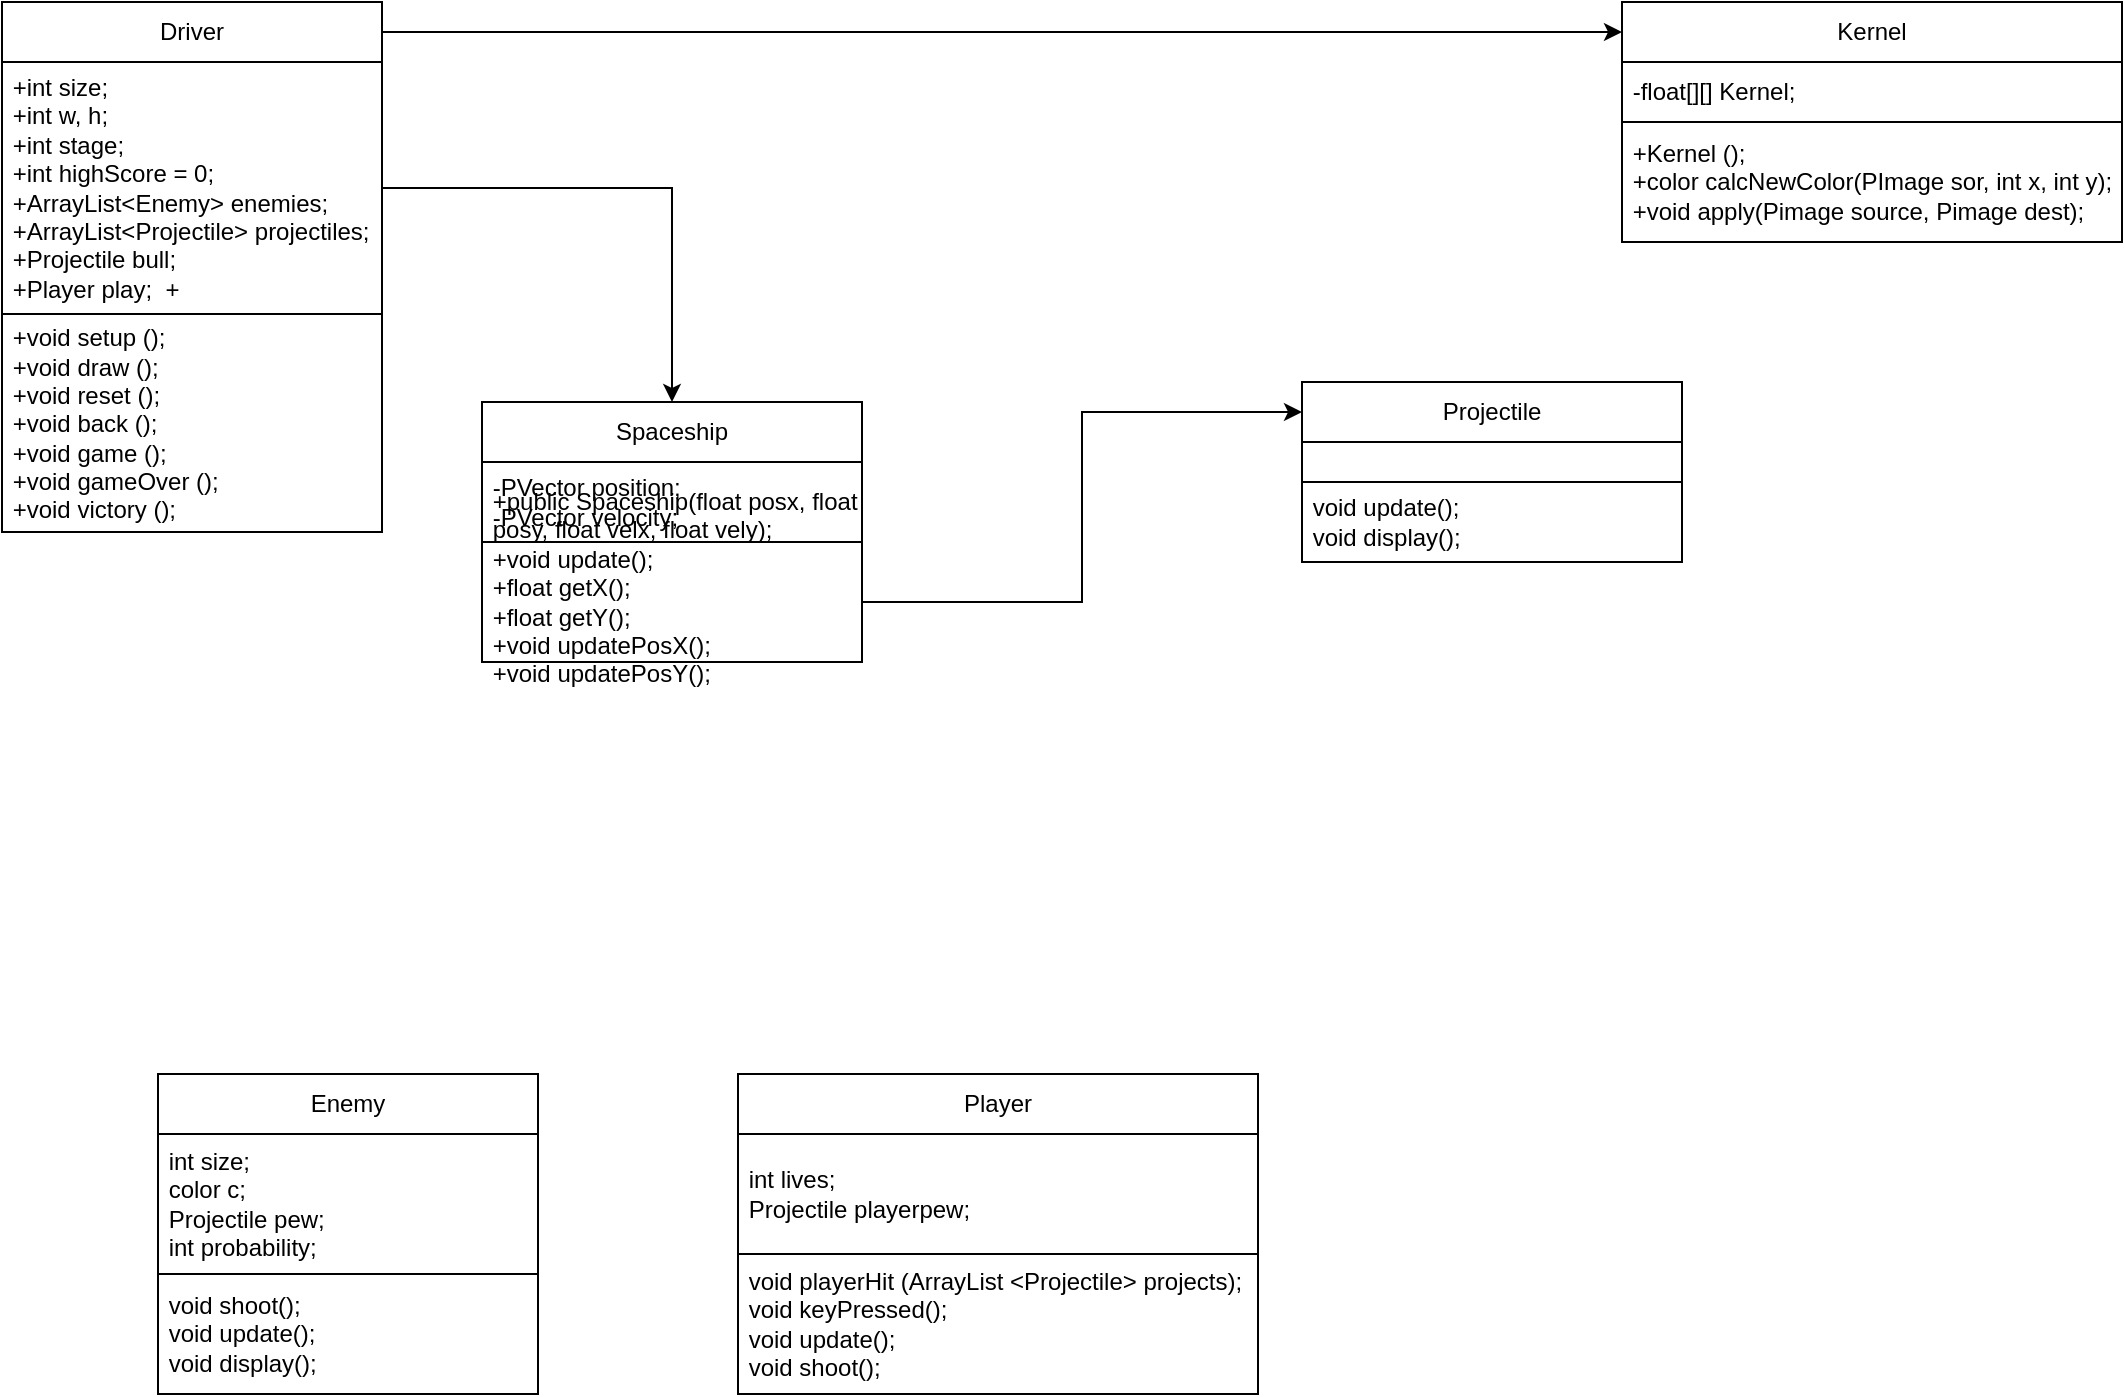 <mxfile version="21.3.2" type="github">
  <diagram name="Page-1" id="e7e014a7-5840-1c2e-5031-d8a46d1fe8dd">
    <mxGraphModel dx="822" dy="736" grid="1" gridSize="10" guides="1" tooltips="1" connect="1" arrows="1" fold="1" page="1" pageScale="1" pageWidth="1654" pageHeight="1169" background="none" math="0" shadow="0">
      <root>
        <mxCell id="0" />
        <mxCell id="1" parent="0" />
        <mxCell id="Bj3Egmkld3hF2YVUXplE-45" style="edgeStyle=orthogonalEdgeStyle;rounded=0;orthogonalLoop=1;jettySize=auto;html=1;entryX=0;entryY=0.5;entryDx=0;entryDy=0;" parent="1" source="Bj3Egmkld3hF2YVUXplE-41" target="Bj3Egmkld3hF2YVUXplE-48" edge="1">
          <mxGeometry relative="1" as="geometry">
            <mxPoint x="412" y="39" as="targetPoint" />
          </mxGeometry>
        </mxCell>
        <mxCell id="Bj3Egmkld3hF2YVUXplE-41" value="Driver" style="rounded=0;whiteSpace=wrap;html=1;" parent="1" vertex="1">
          <mxGeometry x="32" y="24" width="190" height="30" as="geometry" />
        </mxCell>
        <mxCell id="RNGTsWGLouqB5hKTwm0q-1" style="edgeStyle=orthogonalEdgeStyle;rounded=0;orthogonalLoop=1;jettySize=auto;html=1;exitX=1;exitY=0.5;exitDx=0;exitDy=0;entryX=0.5;entryY=0;entryDx=0;entryDy=0;" edge="1" parent="1" source="Bj3Egmkld3hF2YVUXplE-42" target="Bj3Egmkld3hF2YVUXplE-52">
          <mxGeometry relative="1" as="geometry" />
        </mxCell>
        <mxCell id="Bj3Egmkld3hF2YVUXplE-42" value="&lt;div&gt;&amp;nbsp;+int size;&amp;nbsp;&amp;nbsp;&lt;/div&gt;&lt;div&gt;&amp;nbsp;+int w, h;&amp;nbsp;&lt;/div&gt;&lt;div&gt;&amp;nbsp;+int stage;&amp;nbsp;&lt;/div&gt;&lt;div&gt;&amp;nbsp;+int highScore = 0;&amp;nbsp;&lt;/div&gt;&lt;div&gt;&amp;nbsp;+ArrayList&amp;lt;Enemy&amp;gt; enemies;&amp;nbsp;&lt;/div&gt;&lt;div&gt;&amp;nbsp;+ArrayList&amp;lt;Projectile&amp;gt; projectiles;&amp;nbsp;&lt;/div&gt;&lt;div&gt;&amp;nbsp;+Projectile bull;&amp;nbsp;&lt;/div&gt;&amp;nbsp;+Player play;&amp;nbsp;&amp;nbsp;+&amp;nbsp;" style="rounded=0;whiteSpace=wrap;html=1;align=left;" parent="1" vertex="1">
          <mxGeometry x="32" y="54" width="190" height="126" as="geometry" />
        </mxCell>
        <mxCell id="Bj3Egmkld3hF2YVUXplE-44" value="&amp;nbsp;+void setup ();&amp;nbsp;&lt;br&gt;&amp;nbsp;+void draw ();&amp;nbsp;&lt;br&gt;&amp;nbsp;+void reset ();&amp;nbsp;&lt;br&gt;&amp;nbsp;+void back ();&amp;nbsp;&lt;br&gt;&amp;nbsp;+void game ();&amp;nbsp;&lt;br&gt;&amp;nbsp;+void gameOver ();&lt;br&gt;&amp;nbsp;+void victory ();&amp;nbsp;" style="rounded=0;whiteSpace=wrap;html=1;align=left;" parent="1" vertex="1">
          <mxGeometry x="32" y="180" width="190" height="109" as="geometry" />
        </mxCell>
        <mxCell id="Bj3Egmkld3hF2YVUXplE-48" value="Kernel" style="rounded=0;whiteSpace=wrap;html=1;" parent="1" vertex="1">
          <mxGeometry x="842" y="24" width="250" height="30" as="geometry" />
        </mxCell>
        <mxCell id="Bj3Egmkld3hF2YVUXplE-49" value="&amp;nbsp;-float[][] Kernel;" style="rounded=0;whiteSpace=wrap;html=1;align=left;" parent="1" vertex="1">
          <mxGeometry x="842" y="54" width="250" height="30" as="geometry" />
        </mxCell>
        <mxCell id="Bj3Egmkld3hF2YVUXplE-50" value="&amp;nbsp;+Kernel ();&lt;br&gt;&amp;nbsp;+color calcNewColor(PImage sor, int x, int y);&amp;nbsp;&lt;br&gt;&amp;nbsp;+void apply(Pimage source, Pimage dest);&amp;nbsp;" style="rounded=0;whiteSpace=wrap;html=1;align=left;" parent="1" vertex="1">
          <mxGeometry x="842" y="84" width="250" height="60" as="geometry" />
        </mxCell>
        <mxCell id="Bj3Egmkld3hF2YVUXplE-52" value="Spaceship" style="rounded=0;whiteSpace=wrap;html=1;" parent="1" vertex="1">
          <mxGeometry x="272" y="224" width="190" height="30" as="geometry" />
        </mxCell>
        <mxCell id="Bj3Egmkld3hF2YVUXplE-53" value="&amp;nbsp;-PVector position;&amp;nbsp;&lt;br&gt;&amp;nbsp;-PVector velocity;&amp;nbsp;" style="rounded=0;whiteSpace=wrap;html=1;align=left;" parent="1" vertex="1">
          <mxGeometry x="272" y="254" width="190" height="40" as="geometry" />
        </mxCell>
        <mxCell id="Bj3Egmkld3hF2YVUXplE-71" style="edgeStyle=orthogonalEdgeStyle;rounded=0;orthogonalLoop=1;jettySize=auto;html=1;entryX=0;entryY=0.5;entryDx=0;entryDy=0;" parent="1" source="Bj3Egmkld3hF2YVUXplE-54" target="Bj3Egmkld3hF2YVUXplE-66" edge="1">
          <mxGeometry relative="1" as="geometry" />
        </mxCell>
        <mxCell id="Bj3Egmkld3hF2YVUXplE-54" value="&amp;nbsp;+public Spaceship(float posx, float &lt;span style=&quot;white-space: pre;&quot;&gt;	&lt;/span&gt;posy, float velx, float vely);&amp;nbsp;&lt;br&gt;&amp;nbsp;+void update();&amp;nbsp;&lt;br&gt;&amp;nbsp;+float getX();&lt;br&gt;&amp;nbsp;+float getY();&amp;nbsp;&lt;br&gt;&amp;nbsp;+void updatePosX();&amp;nbsp;&lt;br&gt;&amp;nbsp;+void updatePosY();&lt;br&gt;&amp;nbsp;" style="rounded=0;whiteSpace=wrap;html=1;align=left;" parent="1" vertex="1">
          <mxGeometry x="272" y="294" width="190" height="60" as="geometry" />
        </mxCell>
        <mxCell id="Bj3Egmkld3hF2YVUXplE-59" value="Player" style="rounded=0;whiteSpace=wrap;html=1;" parent="1" vertex="1">
          <mxGeometry x="400" y="560" width="260" height="30" as="geometry" />
        </mxCell>
        <mxCell id="Bj3Egmkld3hF2YVUXplE-60" value="Enemy" style="rounded=0;whiteSpace=wrap;html=1;" parent="1" vertex="1">
          <mxGeometry x="110" y="560" width="190" height="30" as="geometry" />
        </mxCell>
        <mxCell id="Bj3Egmkld3hF2YVUXplE-62" value="&amp;nbsp;int size;&amp;nbsp;&lt;br&gt;&amp;nbsp;color c;&amp;nbsp;&lt;br&gt;&amp;nbsp;Projectile pew;&amp;nbsp;&lt;br&gt;&amp;nbsp;int probability;&amp;nbsp;&amp;nbsp;" style="rounded=0;whiteSpace=wrap;html=1;align=left;" parent="1" vertex="1">
          <mxGeometry x="110" y="590" width="190" height="70" as="geometry" />
        </mxCell>
        <mxCell id="Bj3Egmkld3hF2YVUXplE-63" value="&amp;nbsp;int lives;&amp;nbsp;&lt;br&gt;&amp;nbsp;Projectile playerpew;&amp;nbsp;" style="rounded=0;whiteSpace=wrap;html=1;align=left;" parent="1" vertex="1">
          <mxGeometry x="400" y="590" width="260" height="60" as="geometry" />
        </mxCell>
        <mxCell id="Bj3Egmkld3hF2YVUXplE-66" value="Projectile" style="rounded=0;whiteSpace=wrap;html=1;" parent="1" vertex="1">
          <mxGeometry x="682" y="214" width="190" height="30" as="geometry" />
        </mxCell>
        <mxCell id="Bj3Egmkld3hF2YVUXplE-67" value="&amp;nbsp;void shoot();&amp;nbsp;&lt;br&gt;&amp;nbsp;void update();&amp;nbsp;&lt;br&gt;&amp;nbsp;void display();&amp;nbsp;" style="rounded=0;whiteSpace=wrap;html=1;align=left;" parent="1" vertex="1">
          <mxGeometry x="110" y="660" width="190" height="60" as="geometry" />
        </mxCell>
        <mxCell id="Bj3Egmkld3hF2YVUXplE-69" value="&amp;nbsp;void playerHit (ArrayList &amp;lt;Projectile&amp;gt; projects);&lt;br&gt;&amp;nbsp;void keyPressed();&amp;nbsp;&lt;br&gt;&amp;nbsp;void update();&amp;nbsp;&lt;br&gt;&amp;nbsp;void shoot();&amp;nbsp;" style="rounded=0;whiteSpace=wrap;html=1;align=left;" parent="1" vertex="1">
          <mxGeometry x="400" y="650" width="260" height="70" as="geometry" />
        </mxCell>
        <mxCell id="Bj3Egmkld3hF2YVUXplE-70" value="" style="rounded=0;whiteSpace=wrap;html=1;align=left;" parent="1" vertex="1">
          <mxGeometry x="682" y="244" width="190" height="20" as="geometry" />
        </mxCell>
        <mxCell id="Bj3Egmkld3hF2YVUXplE-72" value="&amp;nbsp;void update();&amp;nbsp;&lt;br&gt;&amp;nbsp;void display();&amp;nbsp;" style="rounded=0;whiteSpace=wrap;html=1;align=left;" parent="1" vertex="1">
          <mxGeometry x="682" y="264" width="190" height="40" as="geometry" />
        </mxCell>
      </root>
    </mxGraphModel>
  </diagram>
</mxfile>
